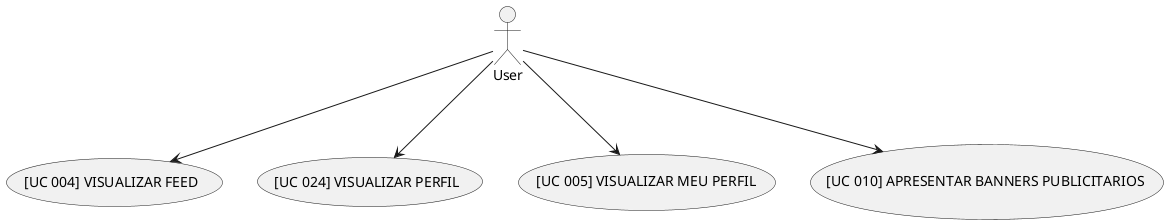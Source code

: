@startuml
:User: --> (001)
:User: --> (002)
:User: --> (003)
:User: --> (004)

"[UC 004] VISUALIZAR FEED" as (001)
"[UC 024] VISUALIZAR PERFIL" as (002)
"[UC 005] VISUALIZAR MEU PERFIL" as (003)
"[UC 010] APRESENTAR BANNERS PUBLICITARIOS " as (004)

@enduml